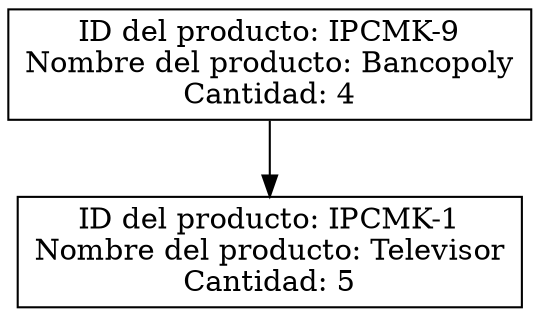 digraph G {
    rankdir=TB;
    node [shape = record, height = .1];
Nodo0 [label="ID del producto: IPCMK-9\nNombre del producto: Bancopoly\nCantidad: 4"];
Nodo1 [label="ID del producto: IPCMK-1\nNombre del producto: Televisor\nCantidad: 5"];
Nodo0 -> Nodo1;
}